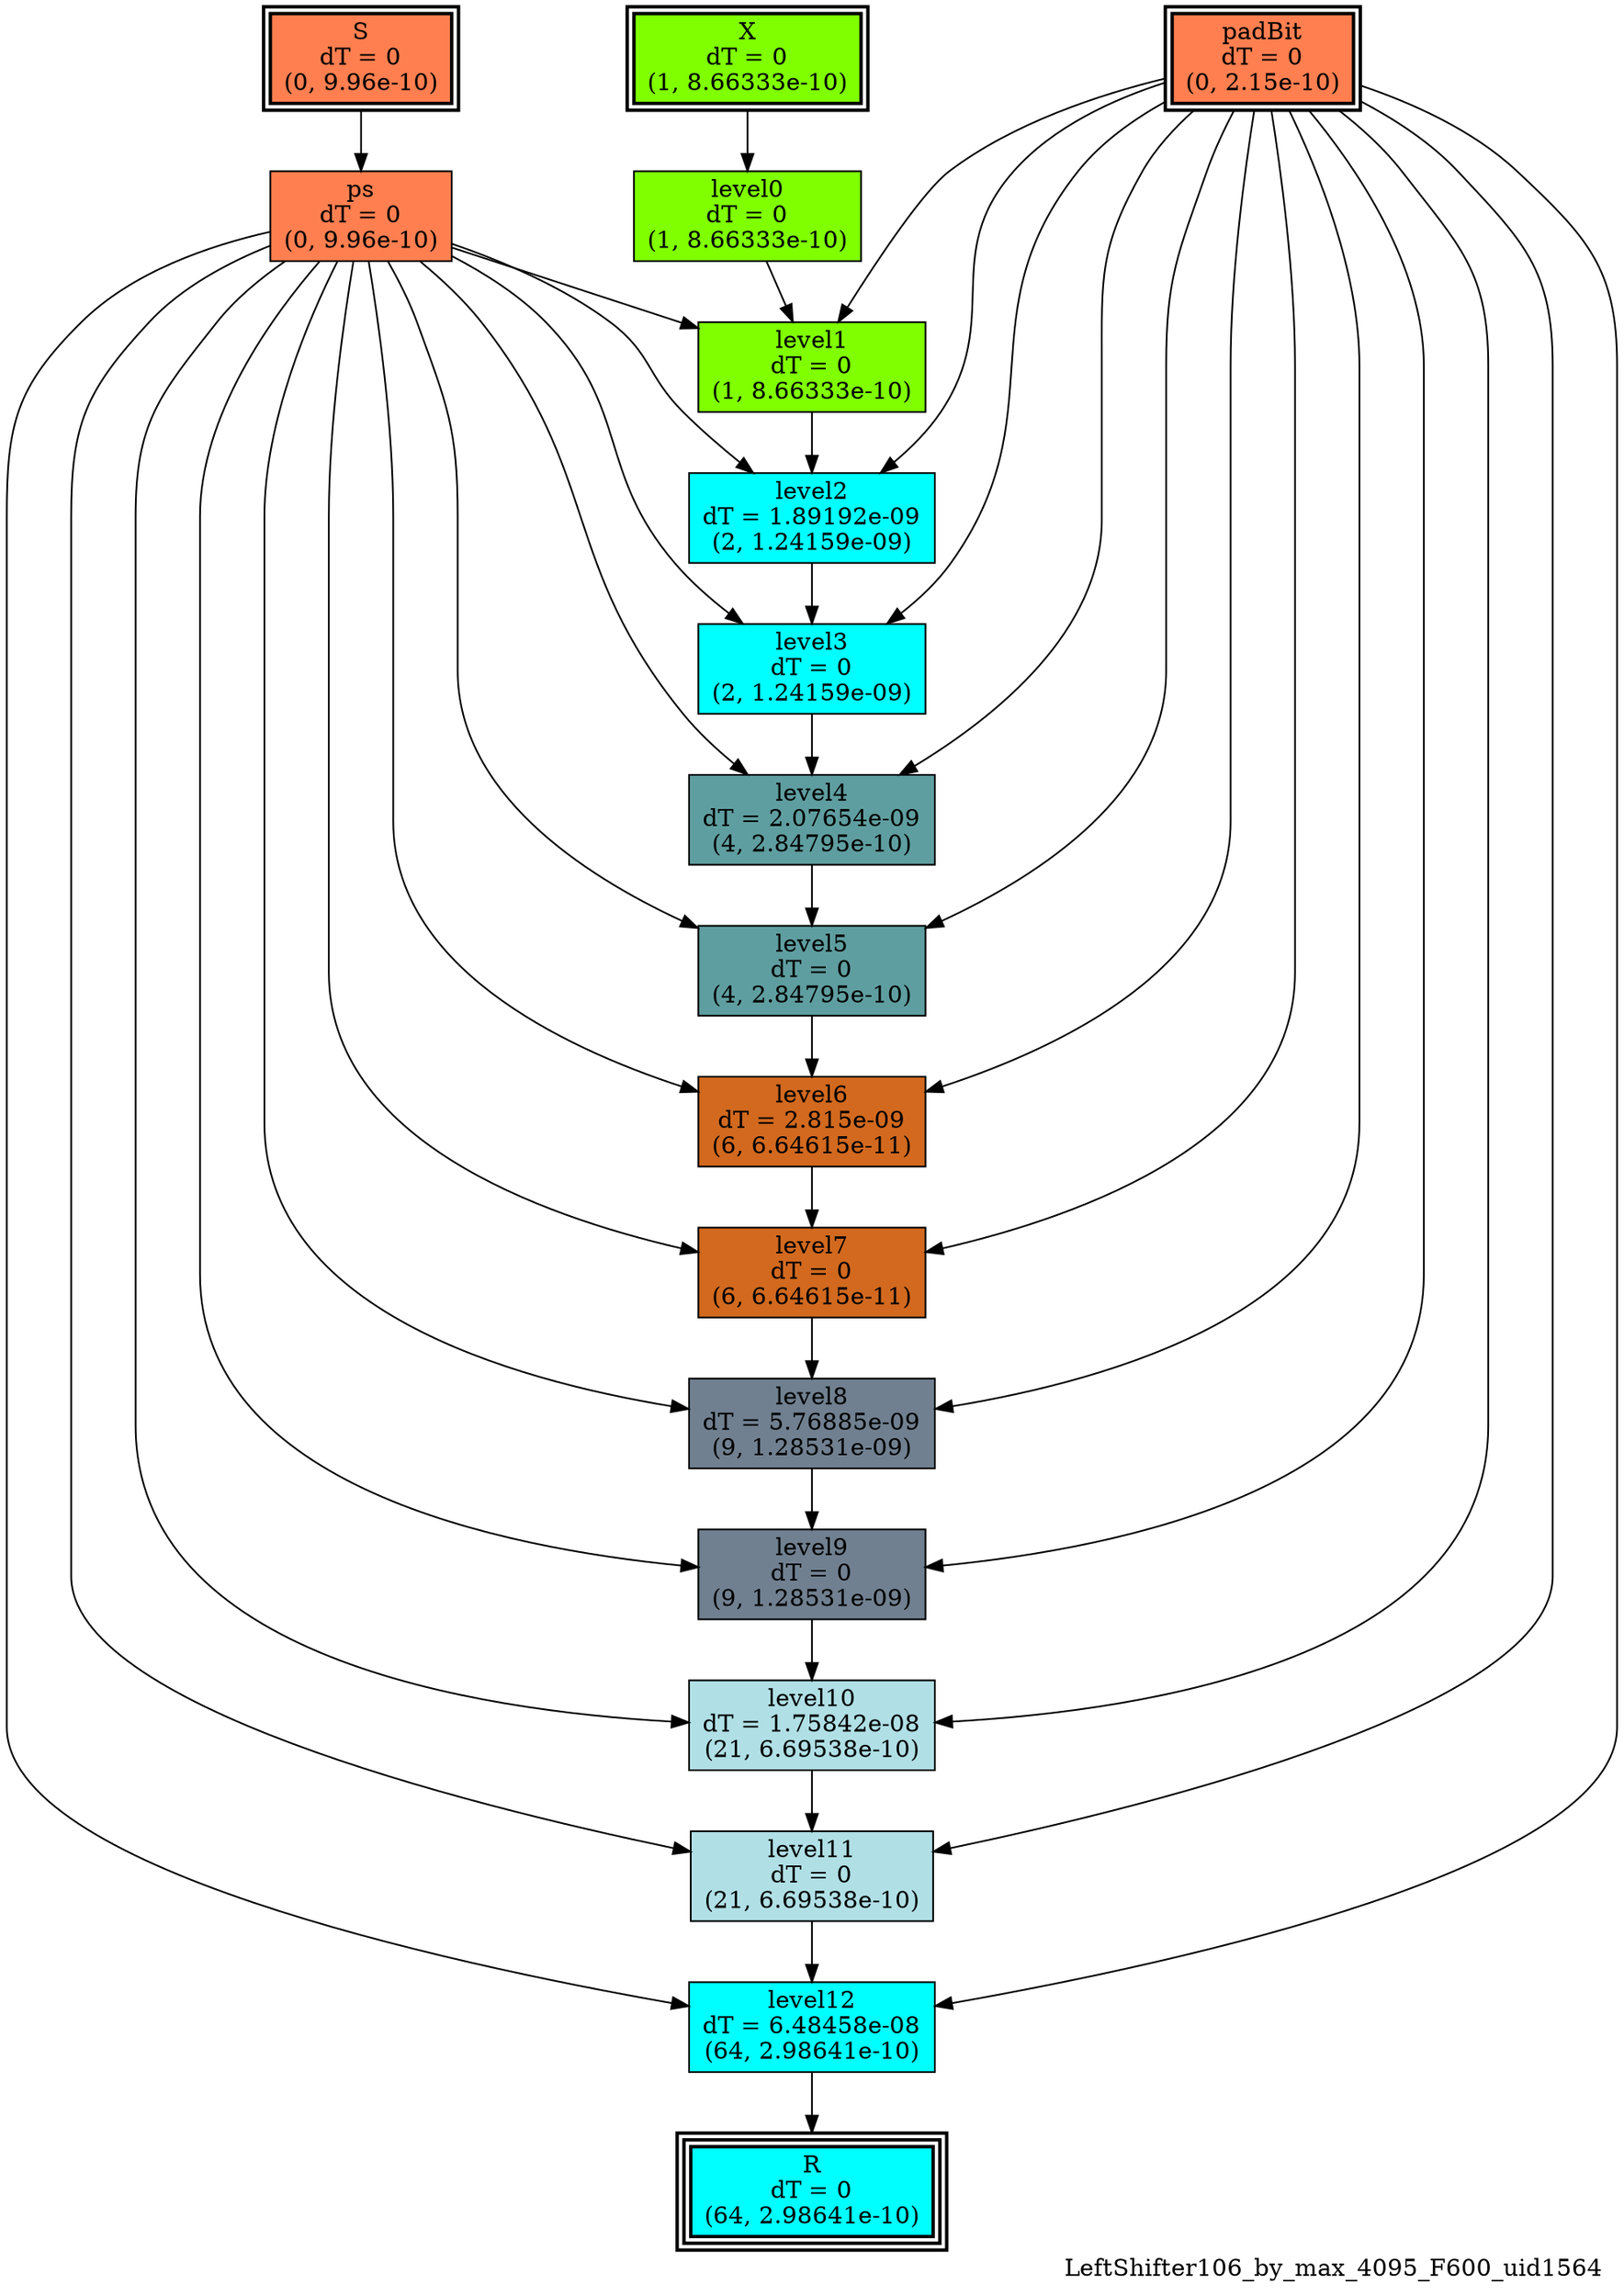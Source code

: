digraph LeftShifter106_by_max_4095_F600_uid1564
{
	//graph drawing options
	label=LeftShifter106_by_max_4095_F600_uid1564;
	labelloc=bottom;
	labeljust=right;
	ratio=auto;
	nodesep=0.25;
	ranksep=0.5;

	//input/output signals of operator LeftShifter106_by_max_4095_F600_uid1564
	X__LeftShifter106_by_max_4095_F600_uid1564 [ label="X\ndT = 0\n(1, 8.66333e-10)", shape=box, color=black, style="bold, filled", fillcolor=chartreuse, peripheries=2 ];
	S__LeftShifter106_by_max_4095_F600_uid1564 [ label="S\ndT = 0\n(0, 9.96e-10)", shape=box, color=black, style="bold, filled", fillcolor=coral, peripheries=2 ];
	padBit__LeftShifter106_by_max_4095_F600_uid1564 [ label="padBit\ndT = 0\n(0, 2.15e-10)", shape=box, color=black, style="bold, filled", fillcolor=coral, peripheries=2 ];
	R__LeftShifter106_by_max_4095_F600_uid1564 [ label="R\ndT = 0\n(64, 2.98641e-10)", shape=box, color=black, style="bold, filled", fillcolor=cyan, peripheries=3 ];
	{rank=same X__LeftShifter106_by_max_4095_F600_uid1564, S__LeftShifter106_by_max_4095_F600_uid1564, padBit__LeftShifter106_by_max_4095_F600_uid1564};
	{rank=same R__LeftShifter106_by_max_4095_F600_uid1564};
	//internal signals of operator LeftShifter106_by_max_4095_F600_uid1564
	ps__LeftShifter106_by_max_4095_F600_uid1564 [ label="ps\ndT = 0\n(0, 9.96e-10)", shape=box, color=black, style=filled, fillcolor=coral, peripheries=1 ];
	level0__LeftShifter106_by_max_4095_F600_uid1564 [ label="level0\ndT = 0\n(1, 8.66333e-10)", shape=box, color=black, style=filled, fillcolor=chartreuse, peripheries=1 ];
	level1__LeftShifter106_by_max_4095_F600_uid1564 [ label="level1\ndT = 0\n(1, 8.66333e-10)", shape=box, color=black, style=filled, fillcolor=chartreuse, peripheries=1 ];
	level2__LeftShifter106_by_max_4095_F600_uid1564 [ label="level2\ndT = 1.89192e-09\n(2, 1.24159e-09)", shape=box, color=black, style=filled, fillcolor=cyan, peripheries=1 ];
	level3__LeftShifter106_by_max_4095_F600_uid1564 [ label="level3\ndT = 0\n(2, 1.24159e-09)", shape=box, color=black, style=filled, fillcolor=cyan, peripheries=1 ];
	level4__LeftShifter106_by_max_4095_F600_uid1564 [ label="level4\ndT = 2.07654e-09\n(4, 2.84795e-10)", shape=box, color=black, style=filled, fillcolor=cadetblue, peripheries=1 ];
	level5__LeftShifter106_by_max_4095_F600_uid1564 [ label="level5\ndT = 0\n(4, 2.84795e-10)", shape=box, color=black, style=filled, fillcolor=cadetblue, peripheries=1 ];
	level6__LeftShifter106_by_max_4095_F600_uid1564 [ label="level6\ndT = 2.815e-09\n(6, 6.64615e-11)", shape=box, color=black, style=filled, fillcolor=chocolate, peripheries=1 ];
	level7__LeftShifter106_by_max_4095_F600_uid1564 [ label="level7\ndT = 0\n(6, 6.64615e-11)", shape=box, color=black, style=filled, fillcolor=chocolate, peripheries=1 ];
	level8__LeftShifter106_by_max_4095_F600_uid1564 [ label="level8\ndT = 5.76885e-09\n(9, 1.28531e-09)", shape=box, color=black, style=filled, fillcolor=slategray, peripheries=1 ];
	level9__LeftShifter106_by_max_4095_F600_uid1564 [ label="level9\ndT = 0\n(9, 1.28531e-09)", shape=box, color=black, style=filled, fillcolor=slategray, peripheries=1 ];
	level10__LeftShifter106_by_max_4095_F600_uid1564 [ label="level10\ndT = 1.75842e-08\n(21, 6.69538e-10)", shape=box, color=black, style=filled, fillcolor=powderblue, peripheries=1 ];
	level11__LeftShifter106_by_max_4095_F600_uid1564 [ label="level11\ndT = 0\n(21, 6.69538e-10)", shape=box, color=black, style=filled, fillcolor=powderblue, peripheries=1 ];
	level12__LeftShifter106_by_max_4095_F600_uid1564 [ label="level12\ndT = 6.48458e-08\n(64, 2.98641e-10)", shape=box, color=black, style=filled, fillcolor=cyan, peripheries=1 ];

	//subcomponents of operator LeftShifter106_by_max_4095_F600_uid1564

	//input and internal signal connections of operator LeftShifter106_by_max_4095_F600_uid1564
	X__LeftShifter106_by_max_4095_F600_uid1564 -> level0__LeftShifter106_by_max_4095_F600_uid1564 [ arrowhead=normal, arrowsize=1.0, arrowtail=normal, color=black, dir=forward  ];
	S__LeftShifter106_by_max_4095_F600_uid1564 -> ps__LeftShifter106_by_max_4095_F600_uid1564 [ arrowhead=normal, arrowsize=1.0, arrowtail=normal, color=black, dir=forward  ];
	padBit__LeftShifter106_by_max_4095_F600_uid1564 -> level1__LeftShifter106_by_max_4095_F600_uid1564 [ arrowhead=normal, arrowsize=1.0, arrowtail=normal, color=black, dir=forward  ];
	padBit__LeftShifter106_by_max_4095_F600_uid1564 -> level2__LeftShifter106_by_max_4095_F600_uid1564 [ arrowhead=normal, arrowsize=1.0, arrowtail=normal, color=black, dir=forward  ];
	padBit__LeftShifter106_by_max_4095_F600_uid1564 -> level3__LeftShifter106_by_max_4095_F600_uid1564 [ arrowhead=normal, arrowsize=1.0, arrowtail=normal, color=black, dir=forward  ];
	padBit__LeftShifter106_by_max_4095_F600_uid1564 -> level4__LeftShifter106_by_max_4095_F600_uid1564 [ arrowhead=normal, arrowsize=1.0, arrowtail=normal, color=black, dir=forward  ];
	padBit__LeftShifter106_by_max_4095_F600_uid1564 -> level5__LeftShifter106_by_max_4095_F600_uid1564 [ arrowhead=normal, arrowsize=1.0, arrowtail=normal, color=black, dir=forward  ];
	padBit__LeftShifter106_by_max_4095_F600_uid1564 -> level6__LeftShifter106_by_max_4095_F600_uid1564 [ arrowhead=normal, arrowsize=1.0, arrowtail=normal, color=black, dir=forward  ];
	padBit__LeftShifter106_by_max_4095_F600_uid1564 -> level7__LeftShifter106_by_max_4095_F600_uid1564 [ arrowhead=normal, arrowsize=1.0, arrowtail=normal, color=black, dir=forward  ];
	padBit__LeftShifter106_by_max_4095_F600_uid1564 -> level8__LeftShifter106_by_max_4095_F600_uid1564 [ arrowhead=normal, arrowsize=1.0, arrowtail=normal, color=black, dir=forward  ];
	padBit__LeftShifter106_by_max_4095_F600_uid1564 -> level9__LeftShifter106_by_max_4095_F600_uid1564 [ arrowhead=normal, arrowsize=1.0, arrowtail=normal, color=black, dir=forward  ];
	padBit__LeftShifter106_by_max_4095_F600_uid1564 -> level10__LeftShifter106_by_max_4095_F600_uid1564 [ arrowhead=normal, arrowsize=1.0, arrowtail=normal, color=black, dir=forward  ];
	padBit__LeftShifter106_by_max_4095_F600_uid1564 -> level11__LeftShifter106_by_max_4095_F600_uid1564 [ arrowhead=normal, arrowsize=1.0, arrowtail=normal, color=black, dir=forward  ];
	padBit__LeftShifter106_by_max_4095_F600_uid1564 -> level12__LeftShifter106_by_max_4095_F600_uid1564 [ arrowhead=normal, arrowsize=1.0, arrowtail=normal, color=black, dir=forward  ];
	ps__LeftShifter106_by_max_4095_F600_uid1564 -> level1__LeftShifter106_by_max_4095_F600_uid1564 [ arrowhead=normal, arrowsize=1.0, arrowtail=normal, color=black, dir=forward  ];
	ps__LeftShifter106_by_max_4095_F600_uid1564 -> level2__LeftShifter106_by_max_4095_F600_uid1564 [ arrowhead=normal, arrowsize=1.0, arrowtail=normal, color=black, dir=forward  ];
	ps__LeftShifter106_by_max_4095_F600_uid1564 -> level3__LeftShifter106_by_max_4095_F600_uid1564 [ arrowhead=normal, arrowsize=1.0, arrowtail=normal, color=black, dir=forward  ];
	ps__LeftShifter106_by_max_4095_F600_uid1564 -> level4__LeftShifter106_by_max_4095_F600_uid1564 [ arrowhead=normal, arrowsize=1.0, arrowtail=normal, color=black, dir=forward  ];
	ps__LeftShifter106_by_max_4095_F600_uid1564 -> level5__LeftShifter106_by_max_4095_F600_uid1564 [ arrowhead=normal, arrowsize=1.0, arrowtail=normal, color=black, dir=forward  ];
	ps__LeftShifter106_by_max_4095_F600_uid1564 -> level6__LeftShifter106_by_max_4095_F600_uid1564 [ arrowhead=normal, arrowsize=1.0, arrowtail=normal, color=black, dir=forward  ];
	ps__LeftShifter106_by_max_4095_F600_uid1564 -> level7__LeftShifter106_by_max_4095_F600_uid1564 [ arrowhead=normal, arrowsize=1.0, arrowtail=normal, color=black, dir=forward  ];
	ps__LeftShifter106_by_max_4095_F600_uid1564 -> level8__LeftShifter106_by_max_4095_F600_uid1564 [ arrowhead=normal, arrowsize=1.0, arrowtail=normal, color=black, dir=forward  ];
	ps__LeftShifter106_by_max_4095_F600_uid1564 -> level9__LeftShifter106_by_max_4095_F600_uid1564 [ arrowhead=normal, arrowsize=1.0, arrowtail=normal, color=black, dir=forward  ];
	ps__LeftShifter106_by_max_4095_F600_uid1564 -> level10__LeftShifter106_by_max_4095_F600_uid1564 [ arrowhead=normal, arrowsize=1.0, arrowtail=normal, color=black, dir=forward  ];
	ps__LeftShifter106_by_max_4095_F600_uid1564 -> level11__LeftShifter106_by_max_4095_F600_uid1564 [ arrowhead=normal, arrowsize=1.0, arrowtail=normal, color=black, dir=forward  ];
	ps__LeftShifter106_by_max_4095_F600_uid1564 -> level12__LeftShifter106_by_max_4095_F600_uid1564 [ arrowhead=normal, arrowsize=1.0, arrowtail=normal, color=black, dir=forward  ];
	level0__LeftShifter106_by_max_4095_F600_uid1564 -> level1__LeftShifter106_by_max_4095_F600_uid1564 [ arrowhead=normal, arrowsize=1.0, arrowtail=normal, color=black, dir=forward  ];
	level1__LeftShifter106_by_max_4095_F600_uid1564 -> level2__LeftShifter106_by_max_4095_F600_uid1564 [ arrowhead=normal, arrowsize=1.0, arrowtail=normal, color=black, dir=forward  ];
	level2__LeftShifter106_by_max_4095_F600_uid1564 -> level3__LeftShifter106_by_max_4095_F600_uid1564 [ arrowhead=normal, arrowsize=1.0, arrowtail=normal, color=black, dir=forward  ];
	level3__LeftShifter106_by_max_4095_F600_uid1564 -> level4__LeftShifter106_by_max_4095_F600_uid1564 [ arrowhead=normal, arrowsize=1.0, arrowtail=normal, color=black, dir=forward  ];
	level4__LeftShifter106_by_max_4095_F600_uid1564 -> level5__LeftShifter106_by_max_4095_F600_uid1564 [ arrowhead=normal, arrowsize=1.0, arrowtail=normal, color=black, dir=forward  ];
	level5__LeftShifter106_by_max_4095_F600_uid1564 -> level6__LeftShifter106_by_max_4095_F600_uid1564 [ arrowhead=normal, arrowsize=1.0, arrowtail=normal, color=black, dir=forward  ];
	level6__LeftShifter106_by_max_4095_F600_uid1564 -> level7__LeftShifter106_by_max_4095_F600_uid1564 [ arrowhead=normal, arrowsize=1.0, arrowtail=normal, color=black, dir=forward  ];
	level7__LeftShifter106_by_max_4095_F600_uid1564 -> level8__LeftShifter106_by_max_4095_F600_uid1564 [ arrowhead=normal, arrowsize=1.0, arrowtail=normal, color=black, dir=forward  ];
	level8__LeftShifter106_by_max_4095_F600_uid1564 -> level9__LeftShifter106_by_max_4095_F600_uid1564 [ arrowhead=normal, arrowsize=1.0, arrowtail=normal, color=black, dir=forward  ];
	level9__LeftShifter106_by_max_4095_F600_uid1564 -> level10__LeftShifter106_by_max_4095_F600_uid1564 [ arrowhead=normal, arrowsize=1.0, arrowtail=normal, color=black, dir=forward  ];
	level10__LeftShifter106_by_max_4095_F600_uid1564 -> level11__LeftShifter106_by_max_4095_F600_uid1564 [ arrowhead=normal, arrowsize=1.0, arrowtail=normal, color=black, dir=forward  ];
	level11__LeftShifter106_by_max_4095_F600_uid1564 -> level12__LeftShifter106_by_max_4095_F600_uid1564 [ arrowhead=normal, arrowsize=1.0, arrowtail=normal, color=black, dir=forward  ];
	level12__LeftShifter106_by_max_4095_F600_uid1564 -> R__LeftShifter106_by_max_4095_F600_uid1564 [ arrowhead=normal, arrowsize=1.0, arrowtail=normal, color=black, dir=forward  ];
}

